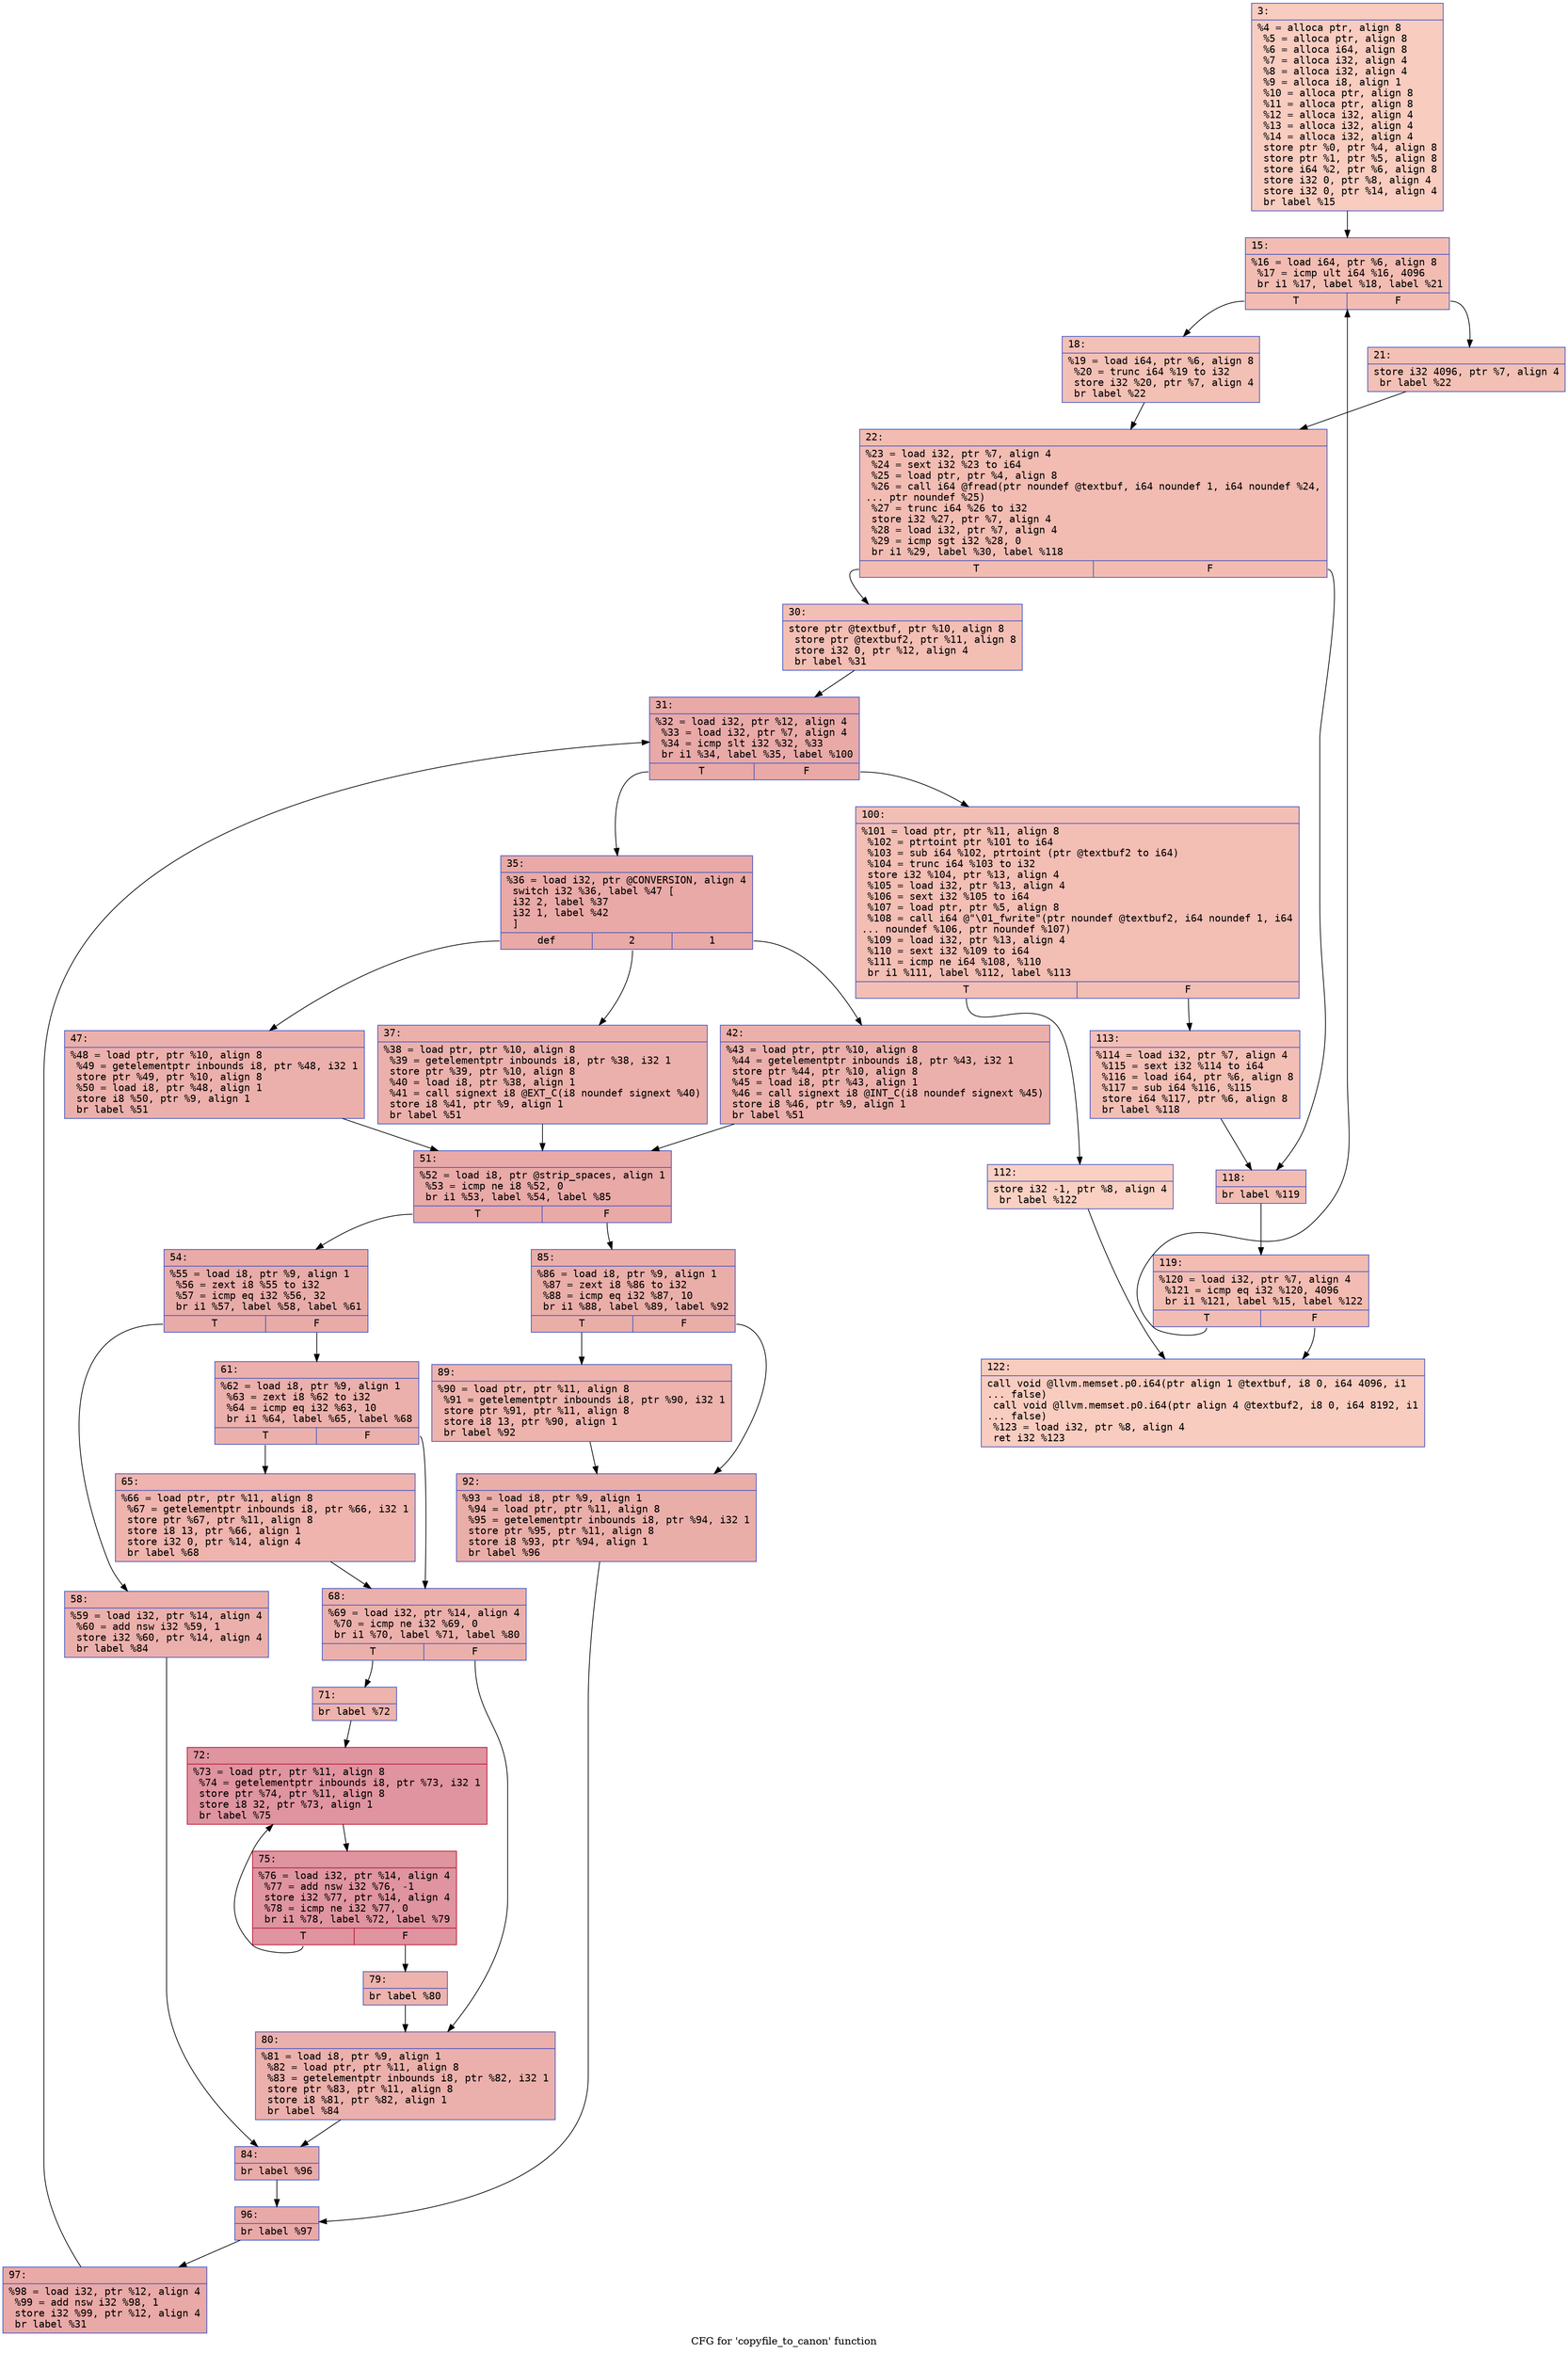 digraph "CFG for 'copyfile_to_canon' function" {
	label="CFG for 'copyfile_to_canon' function";

	Node0x600001970cd0 [shape=record,color="#3d50c3ff", style=filled, fillcolor="#f08b6e70" fontname="Courier",label="{3:\l|  %4 = alloca ptr, align 8\l  %5 = alloca ptr, align 8\l  %6 = alloca i64, align 8\l  %7 = alloca i32, align 4\l  %8 = alloca i32, align 4\l  %9 = alloca i8, align 1\l  %10 = alloca ptr, align 8\l  %11 = alloca ptr, align 8\l  %12 = alloca i32, align 4\l  %13 = alloca i32, align 4\l  %14 = alloca i32, align 4\l  store ptr %0, ptr %4, align 8\l  store ptr %1, ptr %5, align 8\l  store i64 %2, ptr %6, align 8\l  store i32 0, ptr %8, align 4\l  store i32 0, ptr %14, align 4\l  br label %15\l}"];
	Node0x600001970cd0 -> Node0x600001970d20[tooltip="3 -> 15\nProbability 100.00%" ];
	Node0x600001970d20 [shape=record,color="#3d50c3ff", style=filled, fillcolor="#e1675170" fontname="Courier",label="{15:\l|  %16 = load i64, ptr %6, align 8\l  %17 = icmp ult i64 %16, 4096\l  br i1 %17, label %18, label %21\l|{<s0>T|<s1>F}}"];
	Node0x600001970d20:s0 -> Node0x600001970d70[tooltip="15 -> 18\nProbability 50.00%" ];
	Node0x600001970d20:s1 -> Node0x600001970dc0[tooltip="15 -> 21\nProbability 50.00%" ];
	Node0x600001970d70 [shape=record,color="#3d50c3ff", style=filled, fillcolor="#e5705870" fontname="Courier",label="{18:\l|  %19 = load i64, ptr %6, align 8\l  %20 = trunc i64 %19 to i32\l  store i32 %20, ptr %7, align 4\l  br label %22\l}"];
	Node0x600001970d70 -> Node0x600001970e10[tooltip="18 -> 22\nProbability 100.00%" ];
	Node0x600001970dc0 [shape=record,color="#3d50c3ff", style=filled, fillcolor="#e5705870" fontname="Courier",label="{21:\l|  store i32 4096, ptr %7, align 4\l  br label %22\l}"];
	Node0x600001970dc0 -> Node0x600001970e10[tooltip="21 -> 22\nProbability 100.00%" ];
	Node0x600001970e10 [shape=record,color="#3d50c3ff", style=filled, fillcolor="#e1675170" fontname="Courier",label="{22:\l|  %23 = load i32, ptr %7, align 4\l  %24 = sext i32 %23 to i64\l  %25 = load ptr, ptr %4, align 8\l  %26 = call i64 @fread(ptr noundef @textbuf, i64 noundef 1, i64 noundef %24,\l... ptr noundef %25)\l  %27 = trunc i64 %26 to i32\l  store i32 %27, ptr %7, align 4\l  %28 = load i32, ptr %7, align 4\l  %29 = icmp sgt i32 %28, 0\l  br i1 %29, label %30, label %118\l|{<s0>T|<s1>F}}"];
	Node0x600001970e10:s0 -> Node0x600001970e60[tooltip="22 -> 30\nProbability 62.50%" ];
	Node0x600001970e10:s1 -> Node0x600001971680[tooltip="22 -> 118\nProbability 37.50%" ];
	Node0x600001970e60 [shape=record,color="#3d50c3ff", style=filled, fillcolor="#e36c5570" fontname="Courier",label="{30:\l|  store ptr @textbuf, ptr %10, align 8\l  store ptr @textbuf2, ptr %11, align 8\l  store i32 0, ptr %12, align 4\l  br label %31\l}"];
	Node0x600001970e60 -> Node0x600001970eb0[tooltip="30 -> 31\nProbability 100.00%" ];
	Node0x600001970eb0 [shape=record,color="#3d50c3ff", style=filled, fillcolor="#ca3b3770" fontname="Courier",label="{31:\l|  %32 = load i32, ptr %12, align 4\l  %33 = load i32, ptr %7, align 4\l  %34 = icmp slt i32 %32, %33\l  br i1 %34, label %35, label %100\l|{<s0>T|<s1>F}}"];
	Node0x600001970eb0:s0 -> Node0x600001970f00[tooltip="31 -> 35\nProbability 96.88%" ];
	Node0x600001970eb0:s1 -> Node0x600001971590[tooltip="31 -> 100\nProbability 3.12%" ];
	Node0x600001970f00 [shape=record,color="#3d50c3ff", style=filled, fillcolor="#ca3b3770" fontname="Courier",label="{35:\l|  %36 = load i32, ptr @CONVERSION, align 4\l  switch i32 %36, label %47 [\l    i32 2, label %37\l    i32 1, label %42\l  ]\l|{<s0>def|<s1>2|<s2>1}}"];
	Node0x600001970f00:s0 -> Node0x600001970ff0[tooltip="35 -> 47\nProbability 33.33%" ];
	Node0x600001970f00:s1 -> Node0x600001970f50[tooltip="35 -> 37\nProbability 33.33%" ];
	Node0x600001970f00:s2 -> Node0x600001970fa0[tooltip="35 -> 42\nProbability 33.33%" ];
	Node0x600001970f50 [shape=record,color="#3d50c3ff", style=filled, fillcolor="#d24b4070" fontname="Courier",label="{37:\l|  %38 = load ptr, ptr %10, align 8\l  %39 = getelementptr inbounds i8, ptr %38, i32 1\l  store ptr %39, ptr %10, align 8\l  %40 = load i8, ptr %38, align 1\l  %41 = call signext i8 @EXT_C(i8 noundef signext %40)\l  store i8 %41, ptr %9, align 1\l  br label %51\l}"];
	Node0x600001970f50 -> Node0x600001971040[tooltip="37 -> 51\nProbability 100.00%" ];
	Node0x600001970fa0 [shape=record,color="#3d50c3ff", style=filled, fillcolor="#d24b4070" fontname="Courier",label="{42:\l|  %43 = load ptr, ptr %10, align 8\l  %44 = getelementptr inbounds i8, ptr %43, i32 1\l  store ptr %44, ptr %10, align 8\l  %45 = load i8, ptr %43, align 1\l  %46 = call signext i8 @INT_C(i8 noundef signext %45)\l  store i8 %46, ptr %9, align 1\l  br label %51\l}"];
	Node0x600001970fa0 -> Node0x600001971040[tooltip="42 -> 51\nProbability 100.00%" ];
	Node0x600001970ff0 [shape=record,color="#3d50c3ff", style=filled, fillcolor="#d24b4070" fontname="Courier",label="{47:\l|  %48 = load ptr, ptr %10, align 8\l  %49 = getelementptr inbounds i8, ptr %48, i32 1\l  store ptr %49, ptr %10, align 8\l  %50 = load i8, ptr %48, align 1\l  store i8 %50, ptr %9, align 1\l  br label %51\l}"];
	Node0x600001970ff0 -> Node0x600001971040[tooltip="47 -> 51\nProbability 100.00%" ];
	Node0x600001971040 [shape=record,color="#3d50c3ff", style=filled, fillcolor="#ca3b3770" fontname="Courier",label="{51:\l|  %52 = load i8, ptr @strip_spaces, align 1\l  %53 = icmp ne i8 %52, 0\l  br i1 %53, label %54, label %85\l|{<s0>T|<s1>F}}"];
	Node0x600001971040:s0 -> Node0x600001971090[tooltip="51 -> 54\nProbability 62.50%" ];
	Node0x600001971040:s1 -> Node0x600001971400[tooltip="51 -> 85\nProbability 37.50%" ];
	Node0x600001971090 [shape=record,color="#3d50c3ff", style=filled, fillcolor="#cc403a70" fontname="Courier",label="{54:\l|  %55 = load i8, ptr %9, align 1\l  %56 = zext i8 %55 to i32\l  %57 = icmp eq i32 %56, 32\l  br i1 %57, label %58, label %61\l|{<s0>T|<s1>F}}"];
	Node0x600001971090:s0 -> Node0x6000019710e0[tooltip="54 -> 58\nProbability 50.00%" ];
	Node0x600001971090:s1 -> Node0x600001971130[tooltip="54 -> 61\nProbability 50.00%" ];
	Node0x6000019710e0 [shape=record,color="#3d50c3ff", style=filled, fillcolor="#d24b4070" fontname="Courier",label="{58:\l|  %59 = load i32, ptr %14, align 4\l  %60 = add nsw i32 %59, 1\l  store i32 %60, ptr %14, align 4\l  br label %84\l}"];
	Node0x6000019710e0 -> Node0x6000019713b0[tooltip="58 -> 84\nProbability 100.00%" ];
	Node0x600001971130 [shape=record,color="#3d50c3ff", style=filled, fillcolor="#d24b4070" fontname="Courier",label="{61:\l|  %62 = load i8, ptr %9, align 1\l  %63 = zext i8 %62 to i32\l  %64 = icmp eq i32 %63, 10\l  br i1 %64, label %65, label %68\l|{<s0>T|<s1>F}}"];
	Node0x600001971130:s0 -> Node0x600001971180[tooltip="61 -> 65\nProbability 50.00%" ];
	Node0x600001971130:s1 -> Node0x6000019711d0[tooltip="61 -> 68\nProbability 50.00%" ];
	Node0x600001971180 [shape=record,color="#3d50c3ff", style=filled, fillcolor="#d8564670" fontname="Courier",label="{65:\l|  %66 = load ptr, ptr %11, align 8\l  %67 = getelementptr inbounds i8, ptr %66, i32 1\l  store ptr %67, ptr %11, align 8\l  store i8 13, ptr %66, align 1\l  store i32 0, ptr %14, align 4\l  br label %68\l}"];
	Node0x600001971180 -> Node0x6000019711d0[tooltip="65 -> 68\nProbability 100.00%" ];
	Node0x6000019711d0 [shape=record,color="#3d50c3ff", style=filled, fillcolor="#d24b4070" fontname="Courier",label="{68:\l|  %69 = load i32, ptr %14, align 4\l  %70 = icmp ne i32 %69, 0\l  br i1 %70, label %71, label %80\l|{<s0>T|<s1>F}}"];
	Node0x6000019711d0:s0 -> Node0x600001971220[tooltip="68 -> 71\nProbability 62.50%" ];
	Node0x6000019711d0:s1 -> Node0x600001971360[tooltip="68 -> 80\nProbability 37.50%" ];
	Node0x600001971220 [shape=record,color="#3d50c3ff", style=filled, fillcolor="#d6524470" fontname="Courier",label="{71:\l|  br label %72\l}"];
	Node0x600001971220 -> Node0x600001971270[tooltip="71 -> 72\nProbability 100.00%" ];
	Node0x600001971270 [shape=record,color="#b70d28ff", style=filled, fillcolor="#b70d2870" fontname="Courier",label="{72:\l|  %73 = load ptr, ptr %11, align 8\l  %74 = getelementptr inbounds i8, ptr %73, i32 1\l  store ptr %74, ptr %11, align 8\l  store i8 32, ptr %73, align 1\l  br label %75\l}"];
	Node0x600001971270 -> Node0x6000019712c0[tooltip="72 -> 75\nProbability 100.00%" ];
	Node0x6000019712c0 [shape=record,color="#b70d28ff", style=filled, fillcolor="#b70d2870" fontname="Courier",label="{75:\l|  %76 = load i32, ptr %14, align 4\l  %77 = add nsw i32 %76, -1\l  store i32 %77, ptr %14, align 4\l  %78 = icmp ne i32 %77, 0\l  br i1 %78, label %72, label %79\l|{<s0>T|<s1>F}}"];
	Node0x6000019712c0:s0 -> Node0x600001971270[tooltip="75 -> 72\nProbability 96.88%" ];
	Node0x6000019712c0:s1 -> Node0x600001971310[tooltip="75 -> 79\nProbability 3.12%" ];
	Node0x600001971310 [shape=record,color="#3d50c3ff", style=filled, fillcolor="#d6524470" fontname="Courier",label="{79:\l|  br label %80\l}"];
	Node0x600001971310 -> Node0x600001971360[tooltip="79 -> 80\nProbability 100.00%" ];
	Node0x600001971360 [shape=record,color="#3d50c3ff", style=filled, fillcolor="#d24b4070" fontname="Courier",label="{80:\l|  %81 = load i8, ptr %9, align 1\l  %82 = load ptr, ptr %11, align 8\l  %83 = getelementptr inbounds i8, ptr %82, i32 1\l  store ptr %83, ptr %11, align 8\l  store i8 %81, ptr %82, align 1\l  br label %84\l}"];
	Node0x600001971360 -> Node0x6000019713b0[tooltip="80 -> 84\nProbability 100.00%" ];
	Node0x6000019713b0 [shape=record,color="#3d50c3ff", style=filled, fillcolor="#cc403a70" fontname="Courier",label="{84:\l|  br label %96\l}"];
	Node0x6000019713b0 -> Node0x6000019714f0[tooltip="84 -> 96\nProbability 100.00%" ];
	Node0x600001971400 [shape=record,color="#3d50c3ff", style=filled, fillcolor="#d0473d70" fontname="Courier",label="{85:\l|  %86 = load i8, ptr %9, align 1\l  %87 = zext i8 %86 to i32\l  %88 = icmp eq i32 %87, 10\l  br i1 %88, label %89, label %92\l|{<s0>T|<s1>F}}"];
	Node0x600001971400:s0 -> Node0x600001971450[tooltip="85 -> 89\nProbability 50.00%" ];
	Node0x600001971400:s1 -> Node0x6000019714a0[tooltip="85 -> 92\nProbability 50.00%" ];
	Node0x600001971450 [shape=record,color="#3d50c3ff", style=filled, fillcolor="#d6524470" fontname="Courier",label="{89:\l|  %90 = load ptr, ptr %11, align 8\l  %91 = getelementptr inbounds i8, ptr %90, i32 1\l  store ptr %91, ptr %11, align 8\l  store i8 13, ptr %90, align 1\l  br label %92\l}"];
	Node0x600001971450 -> Node0x6000019714a0[tooltip="89 -> 92\nProbability 100.00%" ];
	Node0x6000019714a0 [shape=record,color="#3d50c3ff", style=filled, fillcolor="#d0473d70" fontname="Courier",label="{92:\l|  %93 = load i8, ptr %9, align 1\l  %94 = load ptr, ptr %11, align 8\l  %95 = getelementptr inbounds i8, ptr %94, i32 1\l  store ptr %95, ptr %11, align 8\l  store i8 %93, ptr %94, align 1\l  br label %96\l}"];
	Node0x6000019714a0 -> Node0x6000019714f0[tooltip="92 -> 96\nProbability 100.00%" ];
	Node0x6000019714f0 [shape=record,color="#3d50c3ff", style=filled, fillcolor="#ca3b3770" fontname="Courier",label="{96:\l|  br label %97\l}"];
	Node0x6000019714f0 -> Node0x600001971540[tooltip="96 -> 97\nProbability 100.00%" ];
	Node0x600001971540 [shape=record,color="#3d50c3ff", style=filled, fillcolor="#ca3b3770" fontname="Courier",label="{97:\l|  %98 = load i32, ptr %12, align 4\l  %99 = add nsw i32 %98, 1\l  store i32 %99, ptr %12, align 4\l  br label %31\l}"];
	Node0x600001971540 -> Node0x600001970eb0[tooltip="97 -> 31\nProbability 100.00%" ];
	Node0x600001971590 [shape=record,color="#3d50c3ff", style=filled, fillcolor="#e36c5570" fontname="Courier",label="{100:\l|  %101 = load ptr, ptr %11, align 8\l  %102 = ptrtoint ptr %101 to i64\l  %103 = sub i64 %102, ptrtoint (ptr @textbuf2 to i64)\l  %104 = trunc i64 %103 to i32\l  store i32 %104, ptr %13, align 4\l  %105 = load i32, ptr %13, align 4\l  %106 = sext i32 %105 to i64\l  %107 = load ptr, ptr %5, align 8\l  %108 = call i64 @\"\\01_fwrite\"(ptr noundef @textbuf2, i64 noundef 1, i64\l... noundef %106, ptr noundef %107)\l  %109 = load i32, ptr %13, align 4\l  %110 = sext i32 %109 to i64\l  %111 = icmp ne i64 %108, %110\l  br i1 %111, label %112, label %113\l|{<s0>T|<s1>F}}"];
	Node0x600001971590:s0 -> Node0x6000019715e0[tooltip="100 -> 112\nProbability 3.12%" ];
	Node0x600001971590:s1 -> Node0x600001971630[tooltip="100 -> 113\nProbability 96.88%" ];
	Node0x6000019715e0 [shape=record,color="#3d50c3ff", style=filled, fillcolor="#f3947570" fontname="Courier",label="{112:\l|  store i32 -1, ptr %8, align 4\l  br label %122\l}"];
	Node0x6000019715e0 -> Node0x600001971720[tooltip="112 -> 122\nProbability 100.00%" ];
	Node0x600001971630 [shape=record,color="#3d50c3ff", style=filled, fillcolor="#e36c5570" fontname="Courier",label="{113:\l|  %114 = load i32, ptr %7, align 4\l  %115 = sext i32 %114 to i64\l  %116 = load i64, ptr %6, align 8\l  %117 = sub i64 %116, %115\l  store i64 %117, ptr %6, align 8\l  br label %118\l}"];
	Node0x600001971630 -> Node0x600001971680[tooltip="113 -> 118\nProbability 100.00%" ];
	Node0x600001971680 [shape=record,color="#3d50c3ff", style=filled, fillcolor="#e1675170" fontname="Courier",label="{118:\l|  br label %119\l}"];
	Node0x600001971680 -> Node0x6000019716d0[tooltip="118 -> 119\nProbability 100.00%" ];
	Node0x6000019716d0 [shape=record,color="#3d50c3ff", style=filled, fillcolor="#e1675170" fontname="Courier",label="{119:\l|  %120 = load i32, ptr %7, align 4\l  %121 = icmp eq i32 %120, 4096\l  br i1 %121, label %15, label %122\l|{<s0>T|<s1>F}}"];
	Node0x6000019716d0:s0 -> Node0x600001970d20[tooltip="119 -> 15\nProbability 96.88%" ];
	Node0x6000019716d0:s1 -> Node0x600001971720[tooltip="119 -> 122\nProbability 3.12%" ];
	Node0x600001971720 [shape=record,color="#3d50c3ff", style=filled, fillcolor="#f08b6e70" fontname="Courier",label="{122:\l|  call void @llvm.memset.p0.i64(ptr align 1 @textbuf, i8 0, i64 4096, i1\l... false)\l  call void @llvm.memset.p0.i64(ptr align 4 @textbuf2, i8 0, i64 8192, i1\l... false)\l  %123 = load i32, ptr %8, align 4\l  ret i32 %123\l}"];
}
